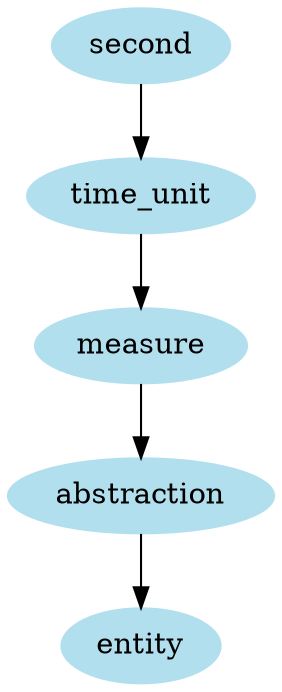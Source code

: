 digraph unix {
	node [color=lightblue2 style=filled]
	size="6,6"
	second -> time_unit
	time_unit -> measure
	measure -> abstraction
	abstraction -> entity
}
